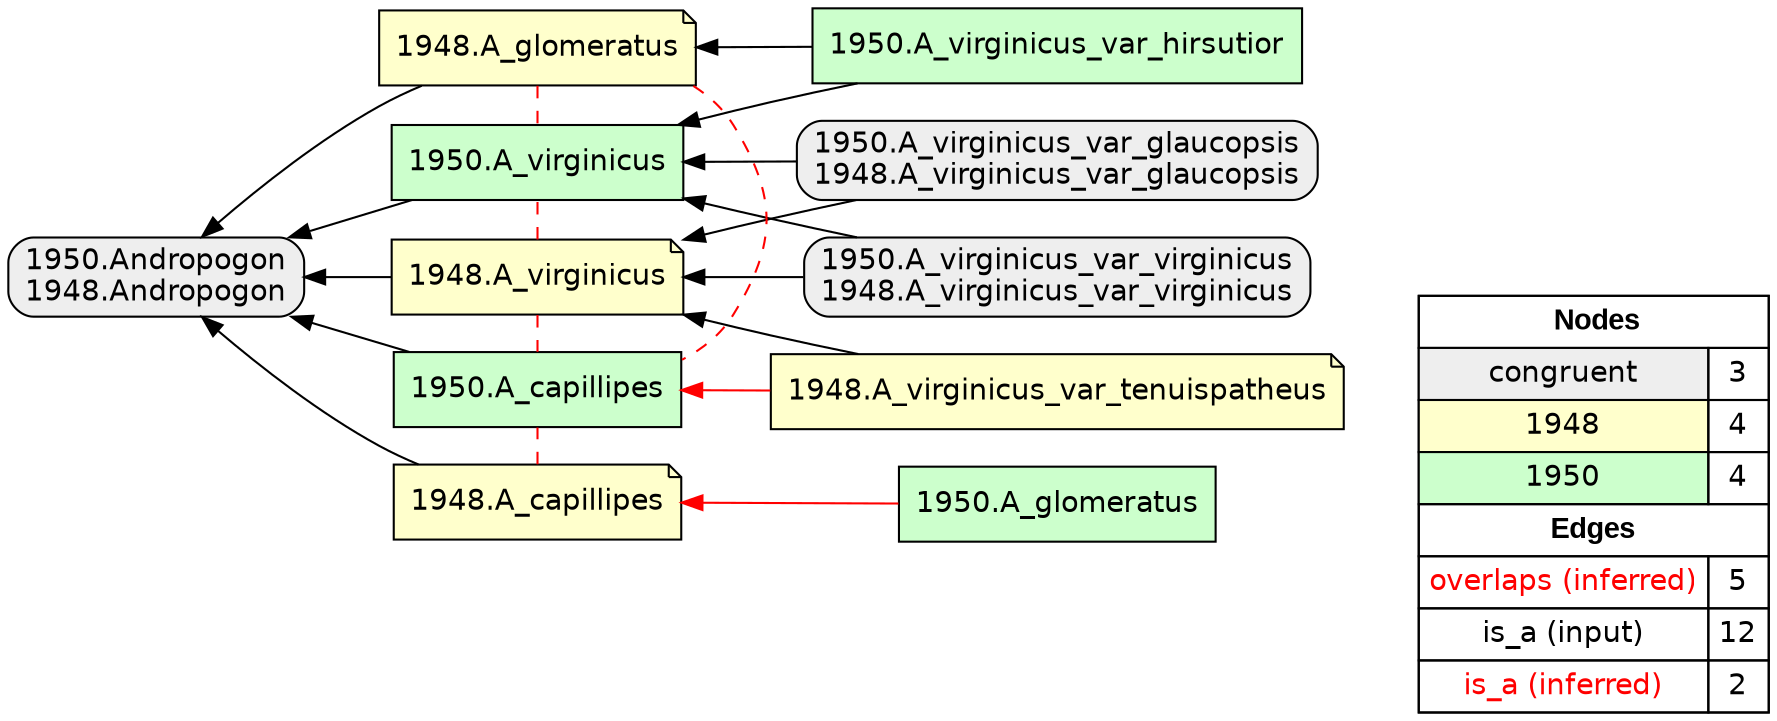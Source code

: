 digraph{
rankdir=RL
node[shape=box style="filled,rounded" fillcolor="#EEEEEE" fontname="helvetica"] 
"1950.A_virginicus_var_virginicus\n1948.A_virginicus_var_virginicus"
"1950.A_virginicus_var_glaucopsis\n1948.A_virginicus_var_glaucopsis"
"1950.Andropogon\n1948.Andropogon"
node[shape=note style=filled fillcolor="#FFFFCC" fontname="helvetica"] 
"1948.A_glomeratus"
"1948.A_virginicus"
"1948.A_virginicus_var_tenuispatheus"
"1948.A_capillipes"
node[shape=box style=filled fillcolor="#CCFFCC" fontname="helvetica"] 
"1950.A_virginicus_var_hirsutior"
"1950.A_virginicus"
"1950.A_capillipes"
"1950.A_glomeratus"
edge[arrowhead=none style=dashed color="#FF0000" constraint=false penwidth=1]
"1948.A_virginicus" -> "1950.A_capillipes"
"1948.A_virginicus" -> "1950.A_virginicus"
"1948.A_capillipes" -> "1950.A_capillipes"
"1948.A_glomeratus" -> "1950.A_virginicus"
"1948.A_glomeratus" -> "1950.A_capillipes"
edge[arrowhead=normal style=dotted color="#000000" constraint=true penwidth=1]
edge[arrowhead=normal style=solid color="#000000" constraint=true penwidth=1]
"1950.A_virginicus_var_virginicus\n1948.A_virginicus_var_virginicus" -> "1950.A_virginicus"
"1950.A_virginicus_var_hirsutior" -> "1948.A_glomeratus"
"1948.A_virginicus_var_tenuispatheus" -> "1948.A_virginicus"
"1948.A_glomeratus" -> "1950.Andropogon\n1948.Andropogon"
"1950.A_virginicus_var_glaucopsis\n1948.A_virginicus_var_glaucopsis" -> "1950.A_virginicus"
"1950.A_virginicus_var_glaucopsis\n1948.A_virginicus_var_glaucopsis" -> "1948.A_virginicus"
"1948.A_virginicus" -> "1950.Andropogon\n1948.Andropogon"
"1950.A_capillipes" -> "1950.Andropogon\n1948.Andropogon"
"1950.A_virginicus" -> "1950.Andropogon\n1948.Andropogon"
"1950.A_virginicus_var_virginicus\n1948.A_virginicus_var_virginicus" -> "1948.A_virginicus"
"1950.A_virginicus_var_hirsutior" -> "1950.A_virginicus"
"1948.A_capillipes" -> "1950.Andropogon\n1948.Andropogon"
edge[arrowhead=normal style=solid color="#FF0000" constraint=true penwidth=1]
"1948.A_virginicus_var_tenuispatheus" -> "1950.A_capillipes"
"1950.A_glomeratus" -> "1948.A_capillipes"
node[shape=box] 
{rank=source Legend [fillcolor= white margin=0 label=< 
 <TABLE BORDER="0" CELLBORDER="1" CELLSPACING="0" CELLPADDING="4"> 
<TR> <TD COLSPAN="2"><font face="Arial Black"> Nodes</font></TD> </TR> 
<TR> 
 <TD bgcolor="#EEEEEE" fontname="helvetica">congruent</TD> 
 <TD>3</TD> 
 </TR> 
<TR> 
 <TD bgcolor="#FFFFCC" fontname="helvetica">1948</TD> 
 <TD>4</TD> 
 </TR> 
<TR> 
 <TD bgcolor="#CCFFCC" fontname="helvetica">1950</TD> 
 <TD>4</TD> 
 </TR> 
<TR> <TD COLSPAN="2"><font face = "Arial Black"> Edges </font></TD> </TR> 
<TR> 
 <TD><font color ="#FF0000">overlaps (inferred)</font></TD><TD>5</TD>
</TR>
<TR> 
 <TD><font color ="#000000">is_a (input)</font></TD><TD>12</TD>
</TR>
<TR> 
 <TD><font color ="#FF0000">is_a (inferred)</font></TD><TD>2</TD>
</TR>
</TABLE> 
 >] } 
}